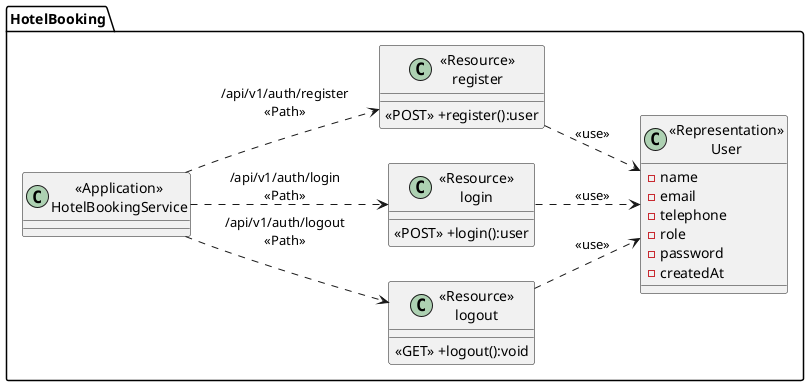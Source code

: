 @startuml
left to right direction
package "HotelBooking"{
    class "<<Application>>\nHotelBookingService" as HotelBookingService{}

    
    ' class "<<Resource>>\nme" as ResourceMe{
    '     <<POST>> +me():user        
    ' }  

    class "<<Resource>>\nlogout" as ResourceLogout{
        <<GET>> +logout():void
    }  

    class "<<Resource>>\nlogin" as ResourceLogin{
        <<POST>> +login():user
    }

    class "<<Resource>>\nregister" as ResourceRegister{
        <<POST>> +register():user        
    }

    class "<<Representation>>\nUser" as RepresentationUser {
        -name
        -email
        -telephone
        -role
        -password
        -createdAt
    }

}





HotelBookingService ..> ResourceLogin:"/api/v1/auth/login\n<<Path>>"
ResourceLogin ..> RepresentationUser: "<<use>>"

HotelBookingService ..> ResourceLogout:"/api/v1/auth/logout\n<<Path>>"
ResourceLogout ..> RepresentationUser: "<<use>>"

' HotelBookingService ..> ResourceMe:"/api/v1/auth/me\n<<Path>>"
' ResourceMe ..> RepresentationUser: "<<use>>"

HotelBookingService ..> ResourceRegister: "/api/v1/auth/register\n<<Path>>"
ResourceRegister ..> RepresentationUser: "<<use>>"

@enduml